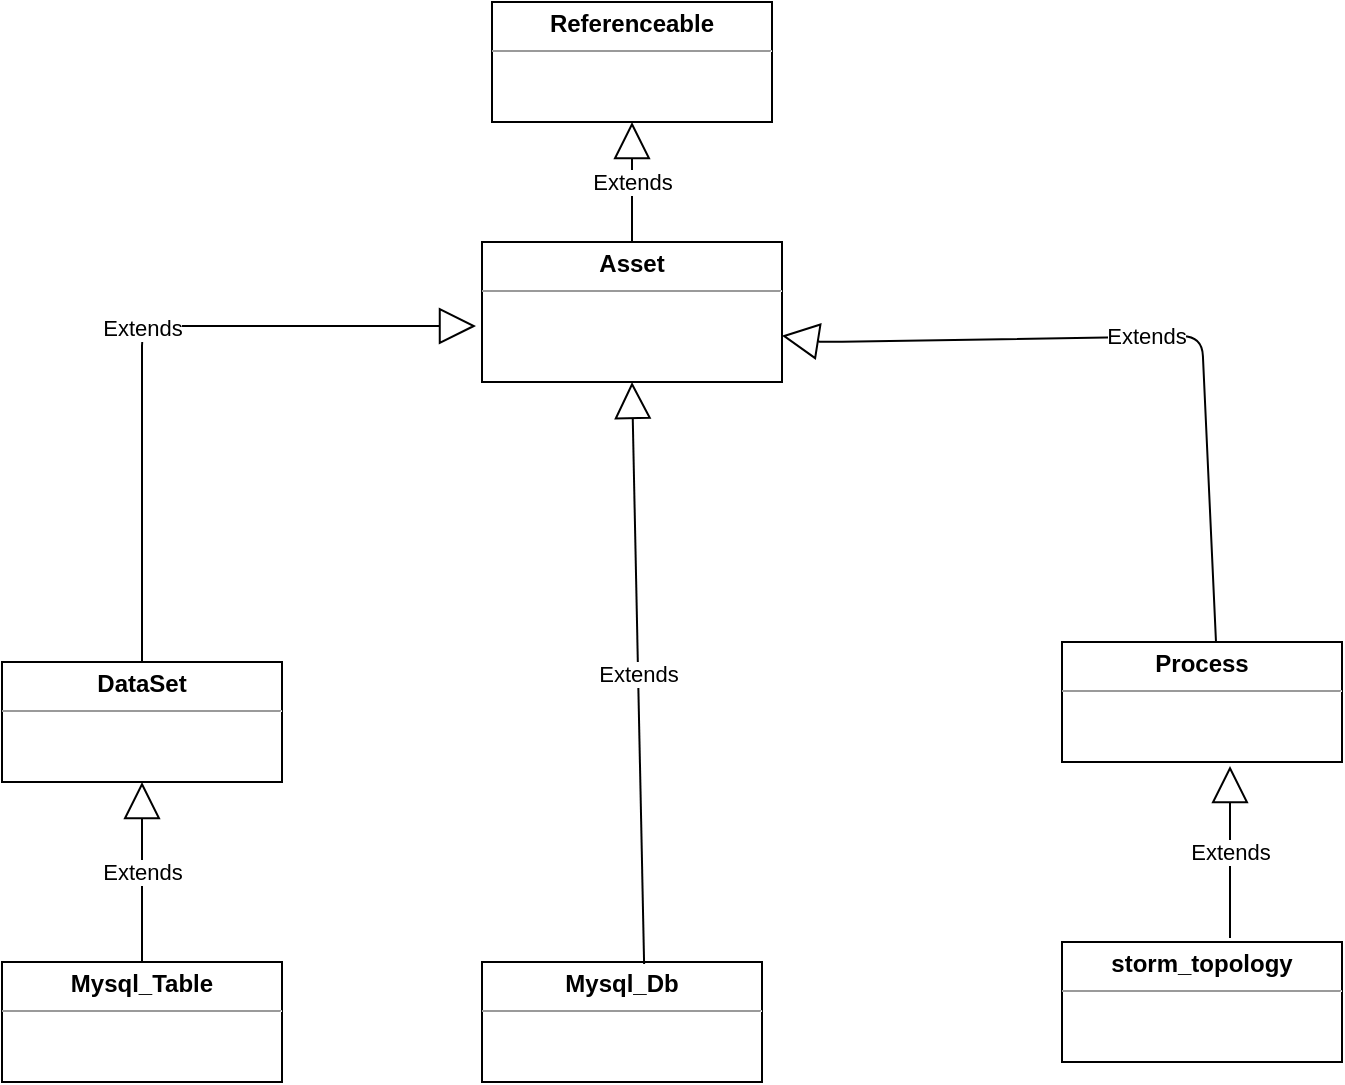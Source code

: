 <mxfile version="14.4.3" type="github">
  <diagram id="C5RBs43oDa-KdzZeNtuy" name="Page-1">
    <mxGraphModel dx="1382" dy="761" grid="1" gridSize="10" guides="1" tooltips="1" connect="1" arrows="1" fold="1" page="1" pageScale="1" pageWidth="827" pageHeight="1169" math="0" shadow="0">
      <root>
        <mxCell id="WIyWlLk6GJQsqaUBKTNV-0" />
        <mxCell id="WIyWlLk6GJQsqaUBKTNV-1" parent="WIyWlLk6GJQsqaUBKTNV-0" />
        <mxCell id="MbAZwWsg3m-pbQN_dmCh-0" value="&lt;p style=&quot;margin: 0px ; margin-top: 4px ; text-align: center&quot;&gt;&lt;b&gt;Referenceable&lt;/b&gt;&lt;br&gt;&lt;/p&gt;&lt;hr size=&quot;1&quot;&gt;&lt;div style=&quot;height: 2px&quot;&gt;&lt;/div&gt;" style="verticalAlign=top;align=left;overflow=fill;fontSize=12;fontFamily=Helvetica;html=1;" vertex="1" parent="WIyWlLk6GJQsqaUBKTNV-1">
          <mxGeometry x="305" y="60" width="140" height="60" as="geometry" />
        </mxCell>
        <mxCell id="MbAZwWsg3m-pbQN_dmCh-2" value="&lt;p style=&quot;margin: 0px ; margin-top: 4px ; text-align: center&quot;&gt;&lt;b&gt;DataSet&lt;/b&gt;&lt;br&gt;&lt;/p&gt;&lt;hr size=&quot;1&quot;&gt;&lt;div style=&quot;height: 2px&quot;&gt;&lt;/div&gt;" style="verticalAlign=top;align=left;overflow=fill;fontSize=12;fontFamily=Helvetica;html=1;" vertex="1" parent="WIyWlLk6GJQsqaUBKTNV-1">
          <mxGeometry x="60" y="390" width="140" height="60" as="geometry" />
        </mxCell>
        <mxCell id="MbAZwWsg3m-pbQN_dmCh-3" value="&lt;p style=&quot;margin: 0px ; margin-top: 4px ; text-align: center&quot;&gt;&lt;b&gt;Process&lt;/b&gt;&lt;br&gt;&lt;/p&gt;&lt;hr size=&quot;1&quot;&gt;&lt;div style=&quot;height: 2px&quot;&gt;&lt;/div&gt;" style="verticalAlign=top;align=left;overflow=fill;fontSize=12;fontFamily=Helvetica;html=1;" vertex="1" parent="WIyWlLk6GJQsqaUBKTNV-1">
          <mxGeometry x="590" y="380" width="140" height="60" as="geometry" />
        </mxCell>
        <mxCell id="MbAZwWsg3m-pbQN_dmCh-4" value="Extends" style="endArrow=block;endSize=16;endFill=0;html=1;exitX=0.5;exitY=0;exitDx=0;exitDy=0;" edge="1" parent="WIyWlLk6GJQsqaUBKTNV-1" source="MbAZwWsg3m-pbQN_dmCh-2">
          <mxGeometry width="160" relative="1" as="geometry">
            <mxPoint x="230" y="260" as="sourcePoint" />
            <mxPoint x="297" y="222" as="targetPoint" />
            <Array as="points">
              <mxPoint x="130" y="222" />
            </Array>
          </mxGeometry>
        </mxCell>
        <mxCell id="MbAZwWsg3m-pbQN_dmCh-5" value="Extends" style="endArrow=block;endSize=16;endFill=0;html=1;exitX=0.55;exitY=0;exitDx=0;exitDy=0;exitPerimeter=0;" edge="1" parent="WIyWlLk6GJQsqaUBKTNV-1" source="MbAZwWsg3m-pbQN_dmCh-3" target="MbAZwWsg3m-pbQN_dmCh-6">
          <mxGeometry width="160" relative="1" as="geometry">
            <mxPoint x="550" y="240" as="sourcePoint" />
            <mxPoint x="410" y="360" as="targetPoint" />
            <Array as="points">
              <mxPoint x="660" y="227" />
              <mxPoint x="470" y="230" />
            </Array>
          </mxGeometry>
        </mxCell>
        <mxCell id="MbAZwWsg3m-pbQN_dmCh-6" value="&lt;p style=&quot;margin: 0px ; margin-top: 4px ; text-align: center&quot;&gt;&lt;b&gt;Asset&lt;/b&gt;&lt;br&gt;&lt;/p&gt;&lt;hr size=&quot;1&quot;&gt;&lt;div style=&quot;height: 2px&quot;&gt;&lt;/div&gt;" style="verticalAlign=top;align=left;overflow=fill;fontSize=12;fontFamily=Helvetica;html=1;" vertex="1" parent="WIyWlLk6GJQsqaUBKTNV-1">
          <mxGeometry x="300" y="180" width="150" height="70" as="geometry" />
        </mxCell>
        <mxCell id="MbAZwWsg3m-pbQN_dmCh-7" value="Extends" style="endArrow=block;endSize=16;endFill=0;html=1;entryX=0.5;entryY=1;entryDx=0;entryDy=0;exitX=0.5;exitY=0;exitDx=0;exitDy=0;" edge="1" parent="WIyWlLk6GJQsqaUBKTNV-1" source="MbAZwWsg3m-pbQN_dmCh-6" target="MbAZwWsg3m-pbQN_dmCh-0">
          <mxGeometry width="160" relative="1" as="geometry">
            <mxPoint x="60" y="240" as="sourcePoint" />
            <mxPoint x="220" y="240" as="targetPoint" />
          </mxGeometry>
        </mxCell>
        <mxCell id="MbAZwWsg3m-pbQN_dmCh-8" value="&lt;p style=&quot;margin: 0px ; margin-top: 4px ; text-align: center&quot;&gt;&lt;b&gt;Mysql_Db&lt;/b&gt;&lt;/p&gt;&lt;hr size=&quot;1&quot;&gt;&lt;div style=&quot;height: 2px&quot;&gt;&lt;/div&gt;" style="verticalAlign=top;align=left;overflow=fill;fontSize=12;fontFamily=Helvetica;html=1;" vertex="1" parent="WIyWlLk6GJQsqaUBKTNV-1">
          <mxGeometry x="300" y="540" width="140" height="60" as="geometry" />
        </mxCell>
        <mxCell id="MbAZwWsg3m-pbQN_dmCh-9" value="Extends" style="endArrow=block;endSize=16;endFill=0;html=1;entryX=0.5;entryY=1;entryDx=0;entryDy=0;exitX=0.579;exitY=0.017;exitDx=0;exitDy=0;exitPerimeter=0;" edge="1" parent="WIyWlLk6GJQsqaUBKTNV-1" source="MbAZwWsg3m-pbQN_dmCh-8" target="MbAZwWsg3m-pbQN_dmCh-6">
          <mxGeometry width="160" relative="1" as="geometry">
            <mxPoint x="-10" y="490" as="sourcePoint" />
            <mxPoint x="150" y="490" as="targetPoint" />
          </mxGeometry>
        </mxCell>
        <mxCell id="MbAZwWsg3m-pbQN_dmCh-12" value="&lt;p style=&quot;margin: 0px ; margin-top: 4px ; text-align: center&quot;&gt;&lt;b&gt;Mysql_Table&lt;/b&gt;&lt;/p&gt;&lt;hr size=&quot;1&quot;&gt;&lt;div style=&quot;height: 2px&quot;&gt;&lt;/div&gt;" style="verticalAlign=top;align=left;overflow=fill;fontSize=12;fontFamily=Helvetica;html=1;" vertex="1" parent="WIyWlLk6GJQsqaUBKTNV-1">
          <mxGeometry x="60" y="540" width="140" height="60" as="geometry" />
        </mxCell>
        <mxCell id="MbAZwWsg3m-pbQN_dmCh-13" value="Extends" style="endArrow=block;endSize=16;endFill=0;html=1;entryX=0.5;entryY=1;entryDx=0;entryDy=0;exitX=0.5;exitY=0;exitDx=0;exitDy=0;" edge="1" parent="WIyWlLk6GJQsqaUBKTNV-1" source="MbAZwWsg3m-pbQN_dmCh-12" target="MbAZwWsg3m-pbQN_dmCh-2">
          <mxGeometry width="160" relative="1" as="geometry">
            <mxPoint x="70" y="500" as="sourcePoint" />
            <mxPoint x="230" y="500" as="targetPoint" />
          </mxGeometry>
        </mxCell>
        <mxCell id="MbAZwWsg3m-pbQN_dmCh-14" value="&lt;p style=&quot;margin: 0px ; margin-top: 4px ; text-align: center&quot;&gt;&lt;b&gt;storm_topology&lt;/b&gt;&lt;br&gt;&lt;/p&gt;&lt;hr size=&quot;1&quot;&gt;&lt;div style=&quot;height: 2px&quot;&gt;&lt;/div&gt;" style="verticalAlign=top;align=left;overflow=fill;fontSize=12;fontFamily=Helvetica;html=1;" vertex="1" parent="WIyWlLk6GJQsqaUBKTNV-1">
          <mxGeometry x="590" y="530" width="140" height="60" as="geometry" />
        </mxCell>
        <mxCell id="MbAZwWsg3m-pbQN_dmCh-15" value="Extends" style="endArrow=block;endSize=16;endFill=0;html=1;entryX=0.6;entryY=1.033;entryDx=0;entryDy=0;entryPerimeter=0;" edge="1" parent="WIyWlLk6GJQsqaUBKTNV-1" target="MbAZwWsg3m-pbQN_dmCh-3">
          <mxGeometry width="160" relative="1" as="geometry">
            <mxPoint x="674" y="528" as="sourcePoint" />
            <mxPoint x="720" y="510" as="targetPoint" />
          </mxGeometry>
        </mxCell>
      </root>
    </mxGraphModel>
  </diagram>
</mxfile>
